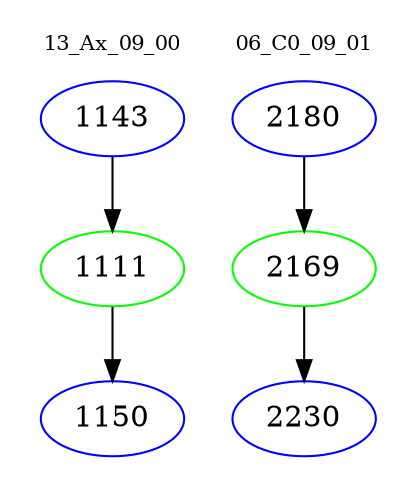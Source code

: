 digraph{
subgraph cluster_0 {
color = white
label = "13_Ax_09_00";
fontsize=10;
T0_1143 [label="1143", color="blue"]
T0_1143 -> T0_1111 [color="black"]
T0_1111 [label="1111", color="green"]
T0_1111 -> T0_1150 [color="black"]
T0_1150 [label="1150", color="blue"]
}
subgraph cluster_1 {
color = white
label = "06_C0_09_01";
fontsize=10;
T1_2180 [label="2180", color="blue"]
T1_2180 -> T1_2169 [color="black"]
T1_2169 [label="2169", color="green"]
T1_2169 -> T1_2230 [color="black"]
T1_2230 [label="2230", color="blue"]
}
}
